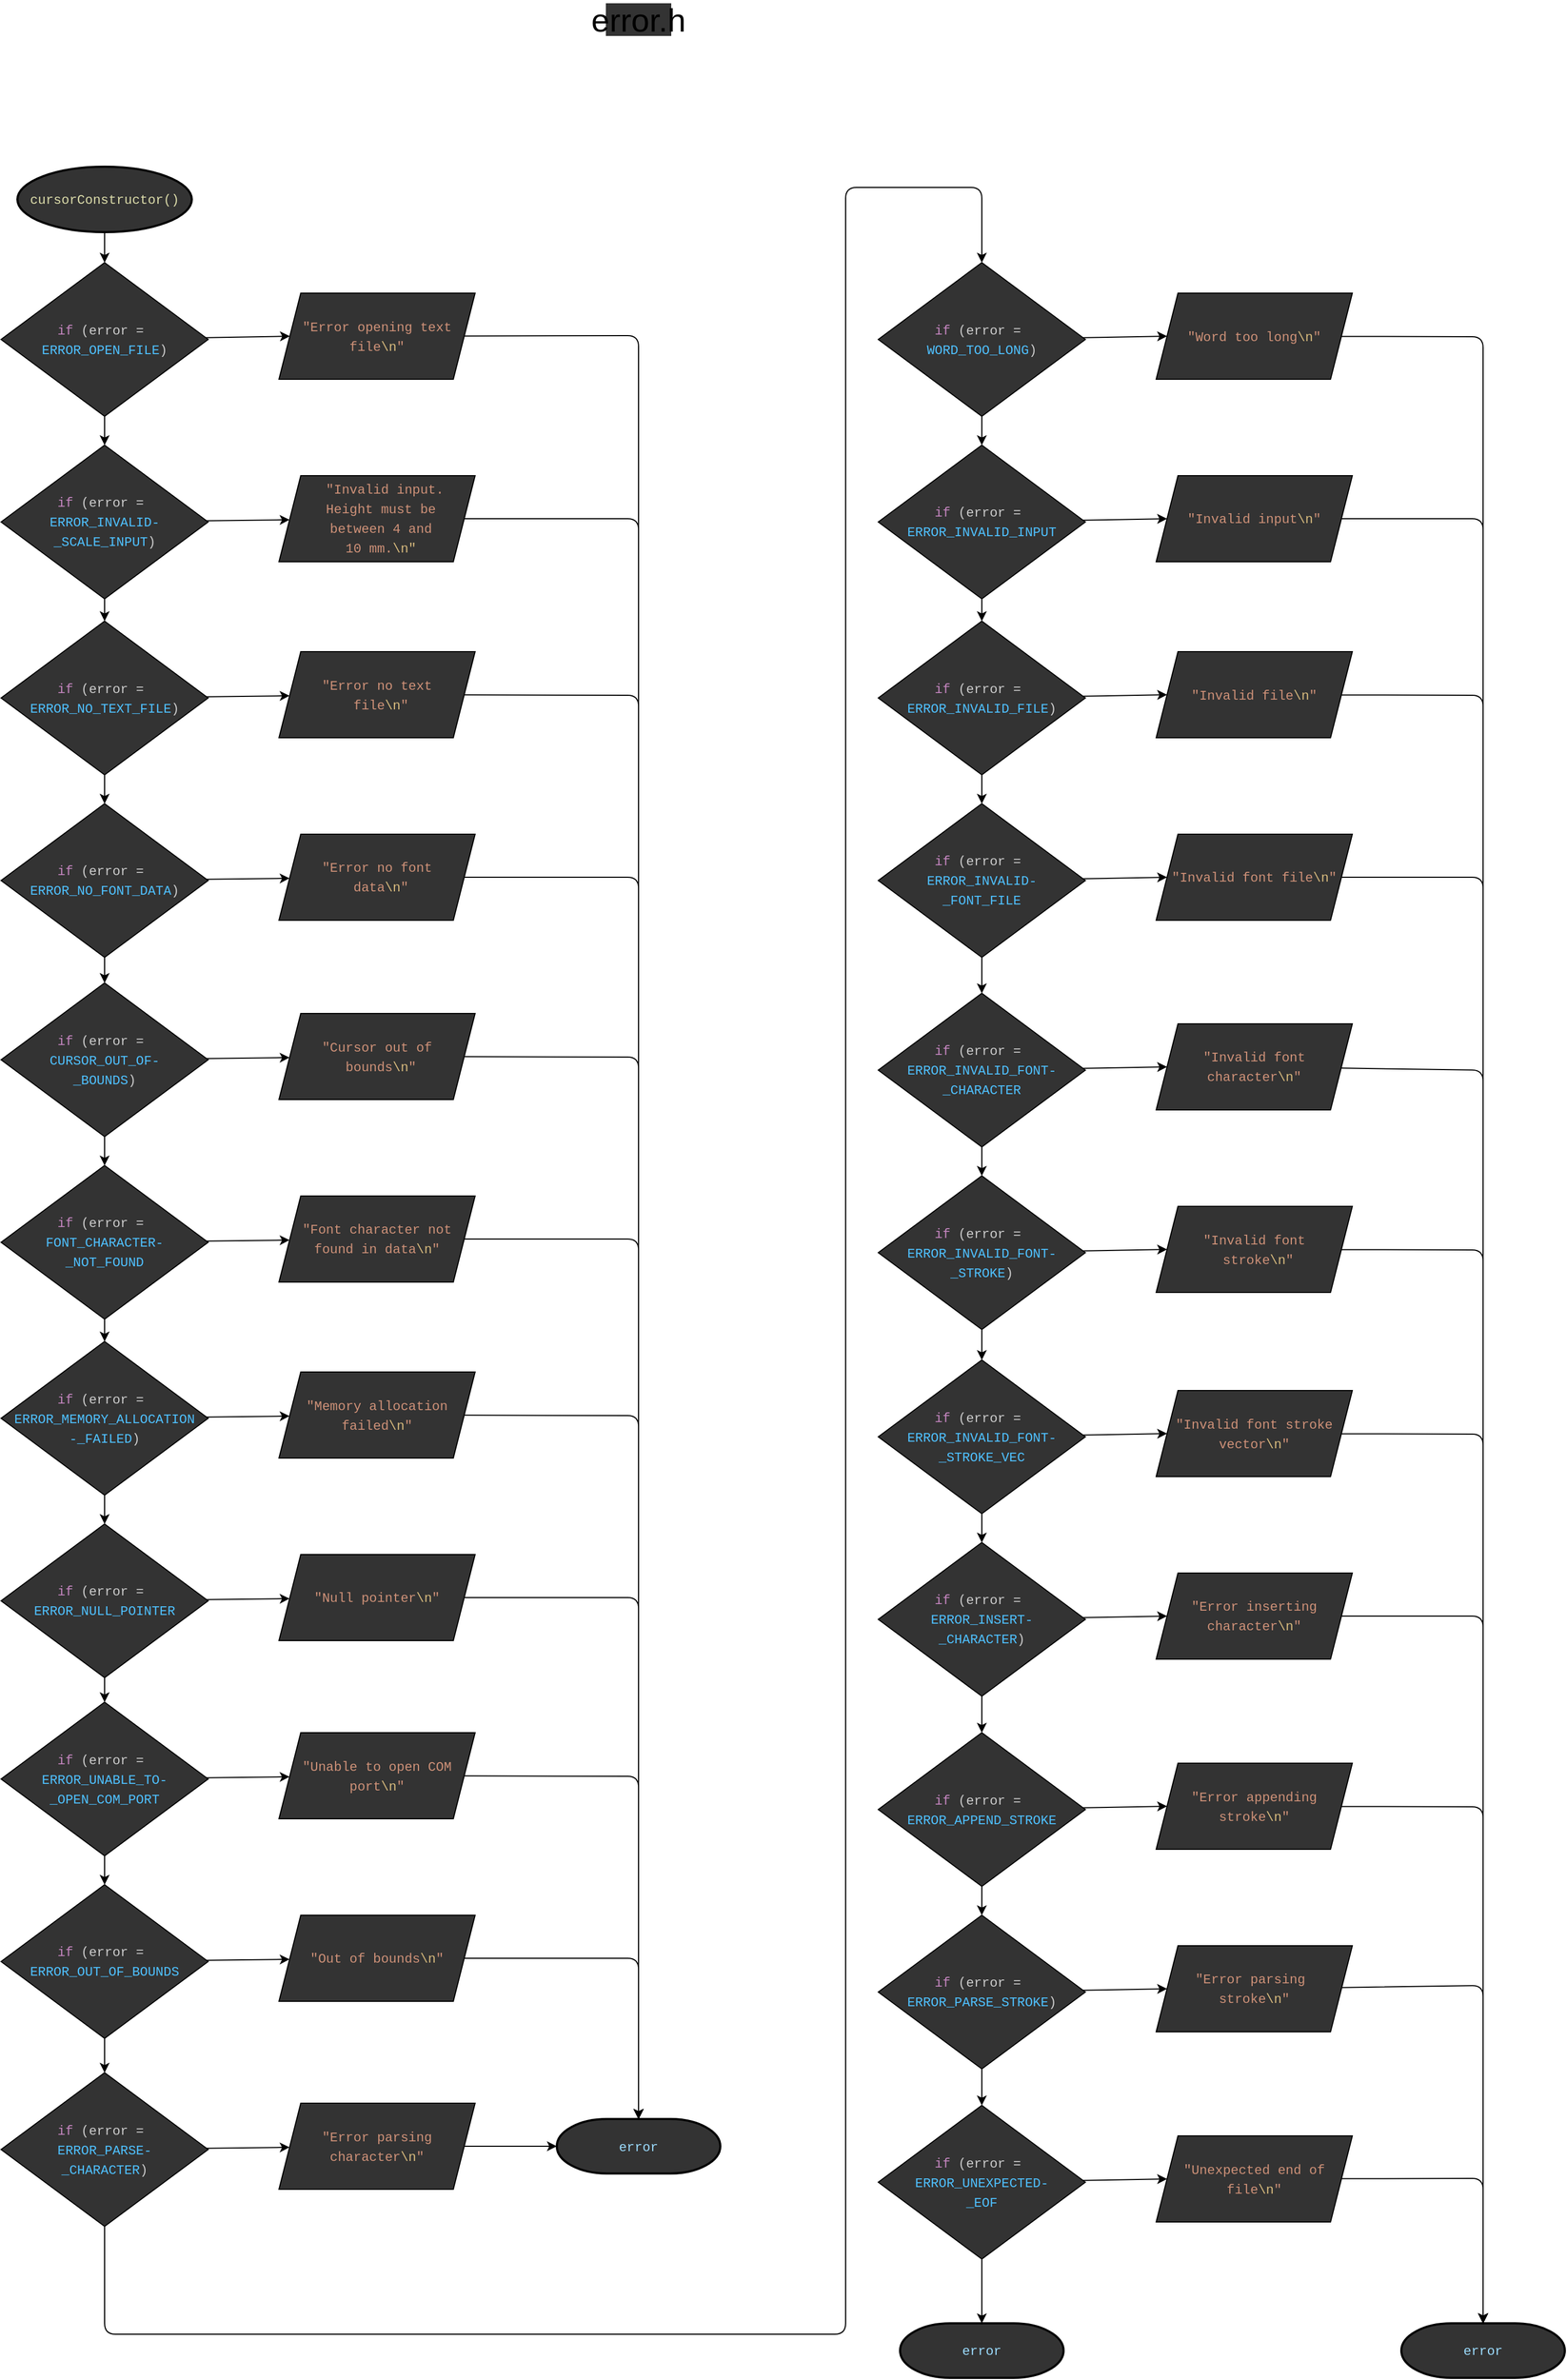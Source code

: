 <mxfile>
    <diagram id="afJgA6YJ7kgfRQqBY9Ge" name="Page-1">
        <mxGraphModel dx="7211" dy="5073" grid="1" gridSize="10" guides="1" tooltips="1" connect="1" arrows="1" fold="1" page="1" pageScale="1" pageWidth="1654" pageHeight="2336" background="none" math="0" shadow="0">
            <root>
                <mxCell id="0"/>
                <mxCell id="1" parent="0"/>
                <mxCell id="553" value="" style="edgeStyle=none;html=1;labelBackgroundColor=none;fillColor=#333333;" edge="1" parent="1" source="438" target="441">
                    <mxGeometry relative="1" as="geometry"/>
                </mxCell>
                <mxCell id="438" value="&lt;div style=&quot;color: rgb(204, 204, 204); font-family: Menlo, Monaco, &amp;quot;Courier New&amp;quot;, monospace; line-height: 18px; font-size: 12px;&quot;&gt;&lt;span style=&quot;color: rgb(220, 220, 170); font-size: 12px;&quot;&gt;cursorConstructor&lt;/span&gt;&lt;span style=&quot;color: rgb(220, 220, 170); font-size: 12px;&quot;&gt;()&lt;/span&gt;&lt;/div&gt;" style="strokeWidth=2;html=1;shape=mxgraph.flowchart.start_1;whiteSpace=wrap;labelBackgroundColor=none;flipH=1;flipV=1;shadow=0;labelBorderColor=none;fillColor=#333333;fontSize=12;" vertex="1" parent="1">
                    <mxGeometry x="-3180" y="-2149" width="160" height="60" as="geometry"/>
                </mxCell>
                <mxCell id="439" value="&lt;span style=&quot;font-size: 30px;&quot;&gt;error.h&lt;/span&gt;" style="text;html=1;strokeColor=none;fillColor=#333333;align=center;verticalAlign=middle;whiteSpace=wrap;rounded=0;strokeWidth=4;labelBackgroundColor=none;" vertex="1" parent="1">
                    <mxGeometry x="-2640" y="-2299" width="60" height="30" as="geometry"/>
                </mxCell>
                <mxCell id="440" value="&lt;div style=&quot;color: rgb(204, 204, 204); font-family: Menlo, Monaco, &amp;quot;Courier New&amp;quot;, monospace; line-height: 18px; font-size: 12px;&quot;&gt;&lt;div style=&quot;line-height: 18px; font-size: 12px;&quot;&gt;&lt;div style=&quot;line-height: 18px; font-size: 12px;&quot;&gt;&lt;div style=&quot;line-height: 18px; font-size: 12px;&quot;&gt;&lt;div style=&quot;line-height: 18px; font-size: 12px;&quot;&gt;&lt;div style=&quot;line-height: 18px; font-size: 12px;&quot;&gt;&lt;span style=&quot;color: rgb(156, 220, 254); font-size: 12px;&quot;&gt;error&lt;/span&gt;&lt;br style=&quot;font-size: 12px;&quot;&gt;&lt;/div&gt;&lt;/div&gt;&lt;/div&gt;&lt;/div&gt;&lt;/div&gt;&lt;/div&gt;" style="strokeWidth=2;html=1;shape=mxgraph.flowchart.terminator;whiteSpace=wrap;labelBackgroundColor=none;flipH=1;flipV=1;shadow=0;labelBorderColor=none;fillColor=#333333;fontSize=12;" vertex="1" parent="1">
                    <mxGeometry x="-2370" y="-170" width="150" height="50" as="geometry"/>
                </mxCell>
                <mxCell id="452" style="edgeStyle=none;html=1;labelBackgroundColor=none;entryX=1;entryY=0.5;entryDx=0;entryDy=0;fillColor=#333333;" edge="1" parent="1" source="441" target="450">
                    <mxGeometry relative="1" as="geometry"/>
                </mxCell>
                <mxCell id="472" style="edgeStyle=none;html=1;labelBackgroundColor=none;fillColor=#333333;" edge="1" parent="1" source="441" target="454">
                    <mxGeometry relative="1" as="geometry"/>
                </mxCell>
                <mxCell id="441" value="&lt;div style=&quot;font-family: Menlo, Monaco, &amp;quot;Courier New&amp;quot;, monospace; font-weight: normal; font-size: 12px; line-height: 18px;&quot;&gt;&lt;span style=&quot;color: rgb(204, 204, 204); font-size: 12px;&quot;&gt;&lt;/span&gt;&lt;div style=&quot;line-height: 18px; font-size: 12px;&quot;&gt;&lt;span style=&quot;color: rgb(197, 134, 192); font-size: 12px;&quot;&gt;if&lt;/span&gt;&lt;span style=&quot;color: rgb(204, 204, 204); font-size: 12px;&quot;&gt; (error =&amp;nbsp;&lt;/span&gt;&lt;/div&gt;&lt;div style=&quot;line-height: 18px; font-size: 12px;&quot;&gt;&lt;span style=&quot;color: rgb(79, 193, 255);&quot;&gt;ERROR_OPEN_FILE&lt;/span&gt;&lt;span style=&quot;color: rgb(204, 204, 204);&quot;&gt;)&lt;/span&gt;&lt;/div&gt;&lt;/div&gt;" style="rhombus;whiteSpace=wrap;html=1;labelBackgroundColor=none;flipH=1;flipV=1;shadow=0;labelBorderColor=none;fillColor=#333333;fontSize=12;direction=west;" vertex="1" parent="1">
                    <mxGeometry x="-3195" y="-2061" width="190" height="141" as="geometry"/>
                </mxCell>
                <mxCell id="578" style="edgeStyle=none;html=1;labelBackgroundColor=none;entryX=0.5;entryY=1;entryDx=0;entryDy=0;entryPerimeter=0;fillColor=#333333;" edge="1" parent="1" source="450" target="550">
                    <mxGeometry relative="1" as="geometry">
                        <mxPoint x="-2610" y="-336.667" as="targetPoint"/>
                        <Array as="points">
                            <mxPoint x="-2610" y="-1994"/>
                        </Array>
                    </mxGeometry>
                </mxCell>
                <mxCell id="450" value="&lt;div style=&quot;color: rgb(204, 204, 204); font-family: Menlo, Monaco, &amp;quot;Courier New&amp;quot;, monospace; line-height: 18px;&quot;&gt;&lt;span style=&quot;color: #ce9178;&quot;&gt;&quot;Error opening text file&lt;/span&gt;&lt;span style=&quot;color: #d7ba7d;&quot;&gt;\n&lt;/span&gt;&lt;span style=&quot;color: #ce9178;&quot;&gt;&quot;&lt;/span&gt;&lt;/div&gt;" style="shape=parallelogram;perimeter=parallelogramPerimeter;whiteSpace=wrap;html=1;fixedSize=1;labelBackgroundColor=none;direction=west;flipH=1;flipV=1;fillColor=#333333;" vertex="1" parent="1">
                    <mxGeometry x="-2940" y="-2033" width="180" height="79" as="geometry"/>
                </mxCell>
                <mxCell id="544" value="" style="edgeStyle=none;html=1;labelBackgroundColor=none;fillColor=#333333;" edge="1" parent="1" source="454" target="475">
                    <mxGeometry relative="1" as="geometry"/>
                </mxCell>
                <mxCell id="561" style="edgeStyle=none;html=1;labelBackgroundColor=none;fillColor=#333333;" edge="1" parent="1" source="454" target="455">
                    <mxGeometry relative="1" as="geometry"/>
                </mxCell>
                <mxCell id="454" value="&lt;div style=&quot;font-family: Menlo, Monaco, &amp;quot;Courier New&amp;quot;, monospace; font-weight: normal; font-size: 12px; line-height: 18px;&quot;&gt;&lt;span style=&quot;color: rgb(204, 204, 204); font-size: 12px;&quot;&gt;&lt;/span&gt;&lt;div style=&quot;line-height: 18px; font-size: 12px;&quot;&gt;&lt;span style=&quot;color: rgb(197, 134, 192); font-size: 12px;&quot;&gt;if&lt;/span&gt;&lt;span style=&quot;color: rgb(204, 204, 204); font-size: 12px;&quot;&gt; (error =&amp;nbsp;&lt;/span&gt;&lt;/div&gt;&lt;div style=&quot;line-height: 18px; font-size: 12px;&quot;&gt;&lt;span style=&quot;color: rgb(79, 193, 255);&quot;&gt;ERROR_INVALID-_SCALE_INPUT&lt;/span&gt;&lt;span style=&quot;color: rgb(204, 204, 204);&quot;&gt;)&lt;/span&gt;&lt;/div&gt;&lt;/div&gt;" style="rhombus;whiteSpace=wrap;html=1;labelBackgroundColor=none;flipH=1;flipV=1;shadow=0;labelBorderColor=none;fillColor=#333333;fontSize=12;direction=west;" vertex="1" parent="1">
                    <mxGeometry x="-3195" y="-1893.5" width="190" height="141" as="geometry"/>
                </mxCell>
                <mxCell id="577" style="edgeStyle=none;html=1;entryX=0.5;entryY=1;entryDx=0;entryDy=0;entryPerimeter=0;labelBackgroundColor=none;fillColor=#333333;" edge="1" parent="1" source="455" target="550">
                    <mxGeometry relative="1" as="geometry">
                        <Array as="points">
                            <mxPoint x="-2610" y="-1826"/>
                        </Array>
                    </mxGeometry>
                </mxCell>
                <mxCell id="455" value="&lt;div style=&quot;color: rgb(204, 204, 204); font-family: Menlo, Monaco, &amp;quot;Courier New&amp;quot;, monospace; line-height: 18px;&quot;&gt;&lt;div style=&quot;line-height: 18px;&quot;&gt;&lt;span style=&quot;color: #ce9178;&quot;&gt;&amp;nbsp; &quot;Invalid input.&lt;/span&gt;&lt;/div&gt;&lt;div style=&quot;line-height: 18px;&quot;&gt;&lt;span style=&quot;color: #ce9178;&quot;&gt;&amp;nbsp;Height must be&lt;/span&gt;&lt;/div&gt;&lt;div style=&quot;line-height: 18px;&quot;&gt;&lt;span style=&quot;color: #ce9178;&quot;&gt;&amp;nbsp;between 4&amp;nbsp;&lt;/span&gt;&lt;span style=&quot;color: rgb(206, 145, 120);&quot;&gt;and&lt;/span&gt;&lt;/div&gt;&lt;div style=&quot;line-height: 18px;&quot;&gt;&lt;span style=&quot;color: rgb(206, 145, 120);&quot;&gt;&amp;nbsp;10 mm.&lt;/span&gt;&lt;span style=&quot;color: rgb(215, 186, 125);&quot;&gt;\n&quot;&lt;/span&gt;&lt;/div&gt;&lt;/div&gt;" style="shape=parallelogram;perimeter=parallelogramPerimeter;whiteSpace=wrap;html=1;fixedSize=1;labelBackgroundColor=none;direction=west;flipH=1;flipV=1;fillColor=#333333;" vertex="1" parent="1">
                    <mxGeometry x="-2940" y="-1865.5" width="180" height="79" as="geometry"/>
                </mxCell>
                <mxCell id="474" style="edgeStyle=none;html=1;labelBackgroundColor=none;fillColor=#333333;" edge="1" parent="1" source="475" target="478">
                    <mxGeometry relative="1" as="geometry"/>
                </mxCell>
                <mxCell id="562" style="edgeStyle=none;html=1;labelBackgroundColor=none;fillColor=#333333;" edge="1" parent="1" source="475" target="476">
                    <mxGeometry relative="1" as="geometry"/>
                </mxCell>
                <mxCell id="475" value="&lt;div style=&quot;font-family: Menlo, Monaco, &amp;quot;Courier New&amp;quot;, monospace; font-weight: normal; font-size: 12px; line-height: 18px;&quot;&gt;&lt;span style=&quot;color: rgb(204, 204, 204); font-size: 12px;&quot;&gt;&lt;/span&gt;&lt;div style=&quot;line-height: 18px; font-size: 12px;&quot;&gt;&lt;span style=&quot;color: rgb(197, 134, 192); font-size: 12px;&quot;&gt;if&lt;/span&gt;&lt;span style=&quot;color: rgb(204, 204, 204); font-size: 12px;&quot;&gt; (error =&amp;nbsp;&lt;/span&gt;&lt;/div&gt;&lt;div style=&quot;line-height: 18px; font-size: 12px;&quot;&gt;&lt;span style=&quot;color: rgb(79, 193, 255);&quot;&gt;ERROR_NO_TEXT_FILE&lt;/span&gt;&lt;span style=&quot;color: rgb(204, 204, 204);&quot;&gt;)&lt;/span&gt;&lt;/div&gt;&lt;/div&gt;" style="rhombus;whiteSpace=wrap;html=1;labelBackgroundColor=none;flipH=1;flipV=1;shadow=0;labelBorderColor=none;fillColor=#333333;fontSize=12;direction=west;" vertex="1" parent="1">
                    <mxGeometry x="-3195" y="-1732" width="190" height="141" as="geometry"/>
                </mxCell>
                <mxCell id="576" style="edgeStyle=none;html=1;entryX=0.5;entryY=1;entryDx=0;entryDy=0;entryPerimeter=0;labelBackgroundColor=none;fillColor=#333333;" edge="1" parent="1" source="476" target="550">
                    <mxGeometry relative="1" as="geometry">
                        <Array as="points">
                            <mxPoint x="-2610" y="-1664"/>
                        </Array>
                    </mxGeometry>
                </mxCell>
                <mxCell id="476" value="&lt;div style=&quot;color: rgb(204, 204, 204); font-family: Menlo, Monaco, &amp;quot;Courier New&amp;quot;, monospace; line-height: 18px;&quot;&gt;&lt;div style=&quot;line-height: 18px;&quot;&gt;&lt;span style=&quot;color: #ce9178;&quot;&gt;&quot;Error no text&lt;/span&gt;&lt;/div&gt;&lt;div style=&quot;line-height: 18px;&quot;&gt;&lt;span style=&quot;color: #ce9178;&quot;&gt;&amp;nbsp;file&lt;/span&gt;&lt;span style=&quot;color: #d7ba7d;&quot;&gt;\n&lt;/span&gt;&lt;span style=&quot;color: #ce9178;&quot;&gt;&quot;&lt;/span&gt;&lt;/div&gt;&lt;/div&gt;" style="shape=parallelogram;perimeter=parallelogramPerimeter;whiteSpace=wrap;html=1;fixedSize=1;labelBackgroundColor=none;direction=west;flipH=1;flipV=1;fillColor=#333333;" vertex="1" parent="1">
                    <mxGeometry x="-2940" y="-1704" width="180" height="79" as="geometry"/>
                </mxCell>
                <mxCell id="545" value="" style="edgeStyle=none;html=1;labelBackgroundColor=none;fillColor=#333333;" edge="1" parent="1" source="478" target="482">
                    <mxGeometry relative="1" as="geometry"/>
                </mxCell>
                <mxCell id="563" value="" style="edgeStyle=none;html=1;labelBackgroundColor=none;fillColor=#333333;" edge="1" parent="1" source="478" target="479">
                    <mxGeometry relative="1" as="geometry"/>
                </mxCell>
                <mxCell id="478" value="&lt;div style=&quot;font-family: Menlo, Monaco, &amp;quot;Courier New&amp;quot;, monospace; font-weight: normal; font-size: 12px; line-height: 18px;&quot;&gt;&lt;span style=&quot;color: rgb(204, 204, 204); font-size: 12px;&quot;&gt;&lt;/span&gt;&lt;div style=&quot;line-height: 18px; font-size: 12px;&quot;&gt;&lt;span style=&quot;color: rgb(197, 134, 192); font-size: 12px;&quot;&gt;if&lt;/span&gt;&lt;span style=&quot;color: rgb(204, 204, 204); font-size: 12px;&quot;&gt; (error =&amp;nbsp;&lt;/span&gt;&lt;/div&gt;&lt;div style=&quot;line-height: 18px; font-size: 12px;&quot;&gt;&lt;span style=&quot;color: rgb(79, 193, 255);&quot;&gt;ERROR_NO_FONT_DATA&lt;/span&gt;&lt;span style=&quot;color: rgb(204, 204, 204);&quot;&gt;)&lt;/span&gt;&lt;/div&gt;&lt;/div&gt;" style="rhombus;whiteSpace=wrap;html=1;labelBackgroundColor=none;flipH=1;flipV=1;shadow=0;labelBorderColor=none;fillColor=#333333;fontSize=12;direction=west;" vertex="1" parent="1">
                    <mxGeometry x="-3195" y="-1564.5" width="190" height="141" as="geometry"/>
                </mxCell>
                <mxCell id="575" style="edgeStyle=none;html=1;labelBackgroundColor=none;entryX=0.5;entryY=1;entryDx=0;entryDy=0;entryPerimeter=0;fillColor=#333333;" edge="1" parent="1" source="479" target="550">
                    <mxGeometry relative="1" as="geometry">
                        <mxPoint x="-2610" y="-358.889" as="targetPoint"/>
                        <Array as="points">
                            <mxPoint x="-2610" y="-1497"/>
                        </Array>
                    </mxGeometry>
                </mxCell>
                <mxCell id="479" value="&lt;div style=&quot;color: rgb(204, 204, 204); font-family: Menlo, Monaco, &amp;quot;Courier New&amp;quot;, monospace; line-height: 18px;&quot;&gt;&lt;div style=&quot;line-height: 18px;&quot;&gt;&lt;span style=&quot;color: #ce9178;&quot;&gt;&quot;Error no font&lt;/span&gt;&lt;/div&gt;&lt;div style=&quot;line-height: 18px;&quot;&gt;&lt;span style=&quot;color: #ce9178;&quot;&gt;&amp;nbsp;data&lt;/span&gt;&lt;span style=&quot;color: #d7ba7d;&quot;&gt;\n&lt;/span&gt;&lt;span style=&quot;color: #ce9178;&quot;&gt;&quot;&lt;/span&gt;&lt;/div&gt;&lt;/div&gt;" style="shape=parallelogram;perimeter=parallelogramPerimeter;whiteSpace=wrap;html=1;fixedSize=1;labelBackgroundColor=none;direction=west;flipH=1;flipV=1;fillColor=#333333;" vertex="1" parent="1">
                    <mxGeometry x="-2940" y="-1536.5" width="180" height="79" as="geometry"/>
                </mxCell>
                <mxCell id="481" style="edgeStyle=none;html=1;labelBackgroundColor=none;fillColor=#333333;" edge="1" parent="1" source="482" target="485">
                    <mxGeometry relative="1" as="geometry"/>
                </mxCell>
                <mxCell id="564" value="" style="edgeStyle=none;html=1;labelBackgroundColor=none;fillColor=#333333;" edge="1" parent="1" source="482" target="483">
                    <mxGeometry relative="1" as="geometry"/>
                </mxCell>
                <mxCell id="482" value="&lt;div style=&quot;font-family: Menlo, Monaco, &amp;quot;Courier New&amp;quot;, monospace; font-weight: normal; font-size: 12px; line-height: 18px;&quot;&gt;&lt;span style=&quot;color: rgb(204, 204, 204); font-size: 12px;&quot;&gt;&lt;/span&gt;&lt;div style=&quot;line-height: 18px; font-size: 12px;&quot;&gt;&lt;span style=&quot;color: rgb(197, 134, 192); font-size: 12px;&quot;&gt;if&lt;/span&gt;&lt;span style=&quot;color: rgb(204, 204, 204); font-size: 12px;&quot;&gt; (error =&amp;nbsp;&lt;/span&gt;&lt;/div&gt;&lt;div style=&quot;line-height: 18px; font-size: 12px;&quot;&gt;&lt;span style=&quot;color: rgb(79, 193, 255);&quot;&gt;CURSOR_OUT_OF-&lt;/span&gt;&lt;/div&gt;&lt;div style=&quot;line-height: 18px; font-size: 12px;&quot;&gt;&lt;span style=&quot;color: rgb(79, 193, 255);&quot;&gt;_BOUNDS&lt;/span&gt;&lt;span style=&quot;color: rgb(204, 204, 204);&quot;&gt;)&lt;/span&gt;&lt;/div&gt;&lt;/div&gt;" style="rhombus;whiteSpace=wrap;html=1;labelBackgroundColor=none;flipH=1;flipV=1;shadow=0;labelBorderColor=none;fillColor=#333333;fontSize=12;direction=west;" vertex="1" parent="1">
                    <mxGeometry x="-3195" y="-1400" width="190" height="141" as="geometry"/>
                </mxCell>
                <mxCell id="574" style="edgeStyle=none;html=1;labelBackgroundColor=none;entryX=0.5;entryY=1;entryDx=0;entryDy=0;entryPerimeter=0;fillColor=#333333;" edge="1" parent="1" source="483" target="550">
                    <mxGeometry relative="1" as="geometry">
                        <mxPoint x="-2610" y="-360" as="targetPoint"/>
                        <Array as="points">
                            <mxPoint x="-2610" y="-1332"/>
                        </Array>
                    </mxGeometry>
                </mxCell>
                <mxCell id="483" value="&lt;div style=&quot;color: rgb(204, 204, 204); font-family: Menlo, Monaco, &amp;quot;Courier New&amp;quot;, monospace; line-height: 18px;&quot;&gt;&lt;div style=&quot;line-height: 18px;&quot;&gt;&lt;span style=&quot;color: #ce9178;&quot;&gt;&quot;Cursor out of&lt;/span&gt;&lt;/div&gt;&lt;div style=&quot;line-height: 18px;&quot;&gt;&lt;span style=&quot;color: #ce9178;&quot;&gt;&amp;nbsp;bounds&lt;/span&gt;&lt;span style=&quot;color: #d7ba7d;&quot;&gt;\n&lt;/span&gt;&lt;span style=&quot;color: #ce9178;&quot;&gt;&quot;&lt;/span&gt;&lt;/div&gt;&lt;/div&gt;" style="shape=parallelogram;perimeter=parallelogramPerimeter;whiteSpace=wrap;html=1;fixedSize=1;labelBackgroundColor=none;direction=west;flipH=1;flipV=1;fillColor=#333333;" vertex="1" parent="1">
                    <mxGeometry x="-2940" y="-1372" width="180" height="79" as="geometry"/>
                </mxCell>
                <mxCell id="546" value="" style="edgeStyle=none;html=1;labelBackgroundColor=none;fillColor=#333333;" edge="1" parent="1" source="485" target="489">
                    <mxGeometry relative="1" as="geometry"/>
                </mxCell>
                <mxCell id="565" value="" style="edgeStyle=none;html=1;labelBackgroundColor=none;fillColor=#333333;" edge="1" parent="1" source="485" target="486">
                    <mxGeometry relative="1" as="geometry"/>
                </mxCell>
                <mxCell id="485" value="&lt;div style=&quot;font-family: Menlo, Monaco, &amp;quot;Courier New&amp;quot;, monospace; font-weight: normal; font-size: 12px; line-height: 18px;&quot;&gt;&lt;span style=&quot;color: rgb(204, 204, 204); font-size: 12px;&quot;&gt;&lt;/span&gt;&lt;div style=&quot;line-height: 18px; font-size: 12px;&quot;&gt;&lt;span style=&quot;color: rgb(197, 134, 192); font-size: 12px;&quot;&gt;if&lt;/span&gt;&lt;span style=&quot;color: rgb(204, 204, 204); font-size: 12px;&quot;&gt; (error =&amp;nbsp;&lt;/span&gt;&lt;/div&gt;&lt;div style=&quot;line-height: 18px; font-size: 12px;&quot;&gt;&lt;div style=&quot;color: rgb(204, 204, 204); line-height: 18px;&quot;&gt;&lt;span style=&quot;color: #4fc1ff;&quot;&gt;FONT_CHARACTER-&lt;/span&gt;&lt;/div&gt;&lt;div style=&quot;color: rgb(204, 204, 204); line-height: 18px;&quot;&gt;&lt;span style=&quot;color: #4fc1ff;&quot;&gt;_NOT_FOUND&lt;/span&gt;&lt;/div&gt;&lt;/div&gt;&lt;/div&gt;" style="rhombus;whiteSpace=wrap;html=1;labelBackgroundColor=none;flipH=1;flipV=1;shadow=0;labelBorderColor=none;fillColor=#333333;fontSize=12;direction=west;" vertex="1" parent="1">
                    <mxGeometry x="-3195" y="-1232.5" width="190" height="141" as="geometry"/>
                </mxCell>
                <mxCell id="573" style="edgeStyle=none;html=1;entryX=0.5;entryY=1;entryDx=0;entryDy=0;entryPerimeter=0;labelBackgroundColor=none;fillColor=#333333;" edge="1" parent="1" source="486" target="550">
                    <mxGeometry relative="1" as="geometry">
                        <Array as="points">
                            <mxPoint x="-2610" y="-1165"/>
                        </Array>
                    </mxGeometry>
                </mxCell>
                <mxCell id="486" value="&lt;div style=&quot;color: rgb(204, 204, 204); font-family: Menlo, Monaco, &amp;quot;Courier New&amp;quot;, monospace; line-height: 18px;&quot;&gt;&lt;div style=&quot;line-height: 18px;&quot;&gt;&lt;span style=&quot;color: #ce9178;&quot;&gt;&quot;Font character not found in data&lt;/span&gt;&lt;span style=&quot;color: #d7ba7d;&quot;&gt;\n&lt;/span&gt;&lt;span style=&quot;color: #ce9178;&quot;&gt;&quot;&lt;/span&gt;&lt;/div&gt;&lt;/div&gt;" style="shape=parallelogram;perimeter=parallelogramPerimeter;whiteSpace=wrap;html=1;fixedSize=1;labelBackgroundColor=none;direction=west;flipH=1;flipV=1;fillColor=#333333;" vertex="1" parent="1">
                    <mxGeometry x="-2940" y="-1204.5" width="180" height="79" as="geometry"/>
                </mxCell>
                <mxCell id="488" style="edgeStyle=none;html=1;labelBackgroundColor=none;fillColor=#333333;" edge="1" parent="1" source="489" target="492">
                    <mxGeometry relative="1" as="geometry"/>
                </mxCell>
                <mxCell id="566" value="" style="edgeStyle=none;html=1;labelBackgroundColor=none;fillColor=#333333;" edge="1" parent="1" source="489" target="490">
                    <mxGeometry relative="1" as="geometry"/>
                </mxCell>
                <mxCell id="489" value="&lt;div style=&quot;font-family: Menlo, Monaco, &amp;quot;Courier New&amp;quot;, monospace; font-weight: normal; font-size: 12px; line-height: 18px;&quot;&gt;&lt;span style=&quot;color: rgb(204, 204, 204); font-size: 12px;&quot;&gt;&lt;/span&gt;&lt;div style=&quot;line-height: 18px; font-size: 12px;&quot;&gt;&lt;span style=&quot;color: rgb(197, 134, 192); font-size: 12px;&quot;&gt;if&lt;/span&gt;&lt;span style=&quot;color: rgb(204, 204, 204); font-size: 12px;&quot;&gt; (error =&amp;nbsp;&lt;/span&gt;&lt;/div&gt;&lt;div style=&quot;line-height: 18px; font-size: 12px;&quot;&gt;&lt;span style=&quot;color: rgb(79, 193, 255);&quot;&gt;ERROR_MEMORY&lt;/span&gt;&lt;span style=&quot;color: rgb(79, 193, 255);&quot;&gt;_ALLOCATION&lt;/span&gt;&lt;/div&gt;&lt;div style=&quot;line-height: 18px; font-size: 12px;&quot;&gt;&lt;span style=&quot;color: rgb(79, 193, 255);&quot;&gt;-_FAILED&lt;/span&gt;&lt;span style=&quot;color: rgb(204, 204, 204);&quot;&gt;)&lt;/span&gt;&lt;/div&gt;&lt;/div&gt;" style="rhombus;whiteSpace=wrap;html=1;labelBackgroundColor=none;flipH=1;flipV=1;shadow=0;labelBorderColor=none;fillColor=#333333;fontSize=12;direction=west;" vertex="1" parent="1">
                    <mxGeometry x="-3195" y="-1071" width="190" height="141" as="geometry"/>
                </mxCell>
                <mxCell id="572" style="edgeStyle=none;html=1;labelBackgroundColor=none;entryX=0.5;entryY=1;entryDx=0;entryDy=0;entryPerimeter=0;fillColor=#333333;" edge="1" parent="1" source="490" target="550">
                    <mxGeometry relative="1" as="geometry">
                        <mxPoint x="-2640" y="-1000" as="targetPoint"/>
                        <Array as="points">
                            <mxPoint x="-2610" y="-1003"/>
                        </Array>
                    </mxGeometry>
                </mxCell>
                <mxCell id="490" value="&lt;div style=&quot;color: rgb(204, 204, 204); font-family: Menlo, Monaco, &amp;quot;Courier New&amp;quot;, monospace; line-height: 18px;&quot;&gt;&lt;div style=&quot;line-height: 18px;&quot;&gt;&lt;span style=&quot;color: #ce9178;&quot;&gt;&quot;Memory allocation failed&lt;/span&gt;&lt;span style=&quot;color: #d7ba7d;&quot;&gt;\n&lt;/span&gt;&lt;span style=&quot;color: #ce9178;&quot;&gt;&quot;&lt;/span&gt;&lt;/div&gt;&lt;/div&gt;" style="shape=parallelogram;perimeter=parallelogramPerimeter;whiteSpace=wrap;html=1;fixedSize=1;labelBackgroundColor=none;direction=west;flipH=1;flipV=1;fillColor=#333333;" vertex="1" parent="1">
                    <mxGeometry x="-2940" y="-1043" width="180" height="79" as="geometry"/>
                </mxCell>
                <mxCell id="547" value="" style="edgeStyle=none;html=1;labelBackgroundColor=none;fillColor=#333333;" edge="1" parent="1" source="492" target="496">
                    <mxGeometry relative="1" as="geometry"/>
                </mxCell>
                <mxCell id="567" value="" style="edgeStyle=none;html=1;labelBackgroundColor=none;fillColor=#333333;" edge="1" parent="1" source="492" target="493">
                    <mxGeometry relative="1" as="geometry"/>
                </mxCell>
                <mxCell id="492" value="&lt;div style=&quot;font-family: Menlo, Monaco, &amp;quot;Courier New&amp;quot;, monospace; font-weight: normal; font-size: 12px; line-height: 18px;&quot;&gt;&lt;span style=&quot;color: rgb(204, 204, 204); font-size: 12px;&quot;&gt;&lt;/span&gt;&lt;div style=&quot;line-height: 18px; font-size: 12px;&quot;&gt;&lt;span style=&quot;color: rgb(197, 134, 192); font-size: 12px;&quot;&gt;if&lt;/span&gt;&lt;span style=&quot;color: rgb(204, 204, 204); font-size: 12px;&quot;&gt; (error =&amp;nbsp;&lt;/span&gt;&lt;/div&gt;&lt;div style=&quot;line-height: 18px; font-size: 12px;&quot;&gt;&lt;div style=&quot;color: rgb(204, 204, 204); line-height: 18px;&quot;&gt;&lt;span style=&quot;color: #4fc1ff;&quot;&gt;ERROR_NULL_POINTER&lt;/span&gt;&lt;/div&gt;&lt;/div&gt;&lt;/div&gt;" style="rhombus;whiteSpace=wrap;html=1;labelBackgroundColor=none;flipH=1;flipV=1;shadow=0;labelBorderColor=none;fillColor=#333333;fontSize=12;direction=west;" vertex="1" parent="1">
                    <mxGeometry x="-3195" y="-903.5" width="190" height="141" as="geometry"/>
                </mxCell>
                <mxCell id="571" style="edgeStyle=none;html=1;labelBackgroundColor=none;entryX=0.5;entryY=1;entryDx=0;entryDy=0;entryPerimeter=0;fillColor=#333333;" edge="1" parent="1" source="493" target="550">
                    <mxGeometry relative="1" as="geometry">
                        <mxPoint x="-2610" y="-360" as="targetPoint"/>
                        <Array as="points">
                            <mxPoint x="-2610" y="-836"/>
                        </Array>
                    </mxGeometry>
                </mxCell>
                <mxCell id="493" value="&lt;div style=&quot;color: rgb(204, 204, 204); font-family: Menlo, Monaco, &amp;quot;Courier New&amp;quot;, monospace; line-height: 18px;&quot;&gt;&lt;div style=&quot;line-height: 18px;&quot;&gt;&lt;span style=&quot;color: #ce9178;&quot;&gt;&quot;Null pointer&lt;/span&gt;&lt;span style=&quot;color: #d7ba7d;&quot;&gt;\n&lt;/span&gt;&lt;span style=&quot;color: #ce9178;&quot;&gt;&quot;&lt;/span&gt;&lt;/div&gt;&lt;/div&gt;" style="shape=parallelogram;perimeter=parallelogramPerimeter;whiteSpace=wrap;html=1;fixedSize=1;labelBackgroundColor=none;direction=west;flipH=1;flipV=1;fillColor=#333333;" vertex="1" parent="1">
                    <mxGeometry x="-2940" y="-875.5" width="180" height="79" as="geometry"/>
                </mxCell>
                <mxCell id="495" style="edgeStyle=none;html=1;labelBackgroundColor=none;fillColor=#333333;" edge="1" parent="1" source="496" target="499">
                    <mxGeometry relative="1" as="geometry"/>
                </mxCell>
                <mxCell id="568" value="" style="edgeStyle=none;html=1;labelBackgroundColor=none;fillColor=#333333;" edge="1" parent="1" source="496" target="497">
                    <mxGeometry relative="1" as="geometry"/>
                </mxCell>
                <mxCell id="496" value="&lt;div style=&quot;font-family: Menlo, Monaco, &amp;quot;Courier New&amp;quot;, monospace; font-weight: normal; font-size: 12px; line-height: 18px;&quot;&gt;&lt;span style=&quot;color: rgb(204, 204, 204); font-size: 12px;&quot;&gt;&lt;/span&gt;&lt;div style=&quot;line-height: 18px; font-size: 12px;&quot;&gt;&lt;span style=&quot;color: rgb(197, 134, 192); font-size: 12px;&quot;&gt;if&lt;/span&gt;&lt;span style=&quot;color: rgb(204, 204, 204); font-size: 12px;&quot;&gt; (error =&amp;nbsp;&lt;/span&gt;&lt;/div&gt;&lt;div style=&quot;line-height: 18px; font-size: 12px;&quot;&gt;&lt;div style=&quot;color: rgb(204, 204, 204); line-height: 18px;&quot;&gt;&lt;span style=&quot;color: #4fc1ff;&quot;&gt;ERROR_UNABLE_TO-&lt;/span&gt;&lt;/div&gt;&lt;div style=&quot;color: rgb(204, 204, 204); line-height: 18px;&quot;&gt;&lt;span style=&quot;color: rgb(79, 193, 255);&quot;&gt;_OPEN_COM_PORT&lt;/span&gt;&lt;/div&gt;&lt;/div&gt;&lt;/div&gt;" style="rhombus;whiteSpace=wrap;html=1;labelBackgroundColor=none;flipH=1;flipV=1;shadow=0;labelBorderColor=none;fillColor=#333333;fontSize=12;direction=west;" vertex="1" parent="1">
                    <mxGeometry x="-3195" y="-740" width="190" height="141" as="geometry"/>
                </mxCell>
                <mxCell id="560" style="edgeStyle=none;html=1;entryX=0.5;entryY=1;entryDx=0;entryDy=0;entryPerimeter=0;labelBackgroundColor=none;fillColor=#333333;" edge="1" parent="1" source="497" target="550">
                    <mxGeometry relative="1" as="geometry">
                        <Array as="points">
                            <mxPoint x="-2610" y="-672"/>
                        </Array>
                    </mxGeometry>
                </mxCell>
                <mxCell id="497" value="&lt;div style=&quot;color: rgb(204, 204, 204); font-family: Menlo, Monaco, &amp;quot;Courier New&amp;quot;, monospace; line-height: 18px;&quot;&gt;&lt;div style=&quot;line-height: 18px;&quot;&gt;&lt;span style=&quot;color: #ce9178;&quot;&gt;&quot;Unable to open COM port&lt;/span&gt;&lt;span style=&quot;color: #d7ba7d;&quot;&gt;\n&lt;/span&gt;&lt;span style=&quot;color: #ce9178;&quot;&gt;&quot;&lt;/span&gt;&lt;/div&gt;&lt;/div&gt;" style="shape=parallelogram;perimeter=parallelogramPerimeter;whiteSpace=wrap;html=1;fixedSize=1;labelBackgroundColor=none;direction=west;flipH=1;flipV=1;fillColor=#333333;" vertex="1" parent="1">
                    <mxGeometry x="-2940" y="-712" width="180" height="79" as="geometry"/>
                </mxCell>
                <mxCell id="548" value="" style="edgeStyle=none;html=1;labelBackgroundColor=none;fillColor=#333333;" edge="1" parent="1" source="499" target="541">
                    <mxGeometry relative="1" as="geometry"/>
                </mxCell>
                <mxCell id="569" value="" style="edgeStyle=none;html=1;labelBackgroundColor=none;fillColor=#333333;" edge="1" parent="1" source="499" target="500">
                    <mxGeometry relative="1" as="geometry"/>
                </mxCell>
                <mxCell id="499" value="&lt;div style=&quot;font-family: Menlo, Monaco, &amp;quot;Courier New&amp;quot;, monospace; font-weight: normal; font-size: 12px; line-height: 18px;&quot;&gt;&lt;span style=&quot;color: rgb(204, 204, 204); font-size: 12px;&quot;&gt;&lt;/span&gt;&lt;div style=&quot;line-height: 18px; font-size: 12px;&quot;&gt;&lt;span style=&quot;color: rgb(197, 134, 192); font-size: 12px;&quot;&gt;if&lt;/span&gt;&lt;span style=&quot;color: rgb(204, 204, 204); font-size: 12px;&quot;&gt; (error =&amp;nbsp;&lt;/span&gt;&lt;/div&gt;&lt;div style=&quot;line-height: 18px; font-size: 12px;&quot;&gt;&lt;div style=&quot;color: rgb(204, 204, 204); line-height: 18px;&quot;&gt;&lt;span style=&quot;color: #4fc1ff;&quot;&gt;ERROR_OUT_OF_BOUNDS&lt;/span&gt;&lt;/div&gt;&lt;/div&gt;&lt;/div&gt;" style="rhombus;whiteSpace=wrap;html=1;labelBackgroundColor=none;flipH=1;flipV=1;shadow=0;labelBorderColor=none;fillColor=#333333;fontSize=12;direction=west;" vertex="1" parent="1">
                    <mxGeometry x="-3195" y="-572.5" width="190" height="141" as="geometry"/>
                </mxCell>
                <mxCell id="552" style="edgeStyle=none;html=1;entryX=0.5;entryY=1;entryDx=0;entryDy=0;entryPerimeter=0;labelBackgroundColor=none;fillColor=#333333;" edge="1" parent="1" source="500" target="550">
                    <mxGeometry relative="1" as="geometry">
                        <Array as="points">
                            <mxPoint x="-2610" y="-505"/>
                        </Array>
                    </mxGeometry>
                </mxCell>
                <mxCell id="500" value="&lt;div style=&quot;color: rgb(204, 204, 204); font-family: Menlo, Monaco, &amp;quot;Courier New&amp;quot;, monospace; line-height: 18px;&quot;&gt;&lt;div style=&quot;line-height: 18px;&quot;&gt;&lt;span style=&quot;color: #ce9178;&quot;&gt;&quot;Out of bounds&lt;/span&gt;&lt;span style=&quot;color: #d7ba7d;&quot;&gt;\n&lt;/span&gt;&lt;span style=&quot;color: #ce9178;&quot;&gt;&quot;&lt;/span&gt;&lt;/div&gt;&lt;/div&gt;" style="shape=parallelogram;perimeter=parallelogramPerimeter;whiteSpace=wrap;html=1;fixedSize=1;labelBackgroundColor=none;direction=west;flipH=1;flipV=1;fillColor=#333333;" vertex="1" parent="1">
                    <mxGeometry x="-2940" y="-544.5" width="180" height="79" as="geometry"/>
                </mxCell>
                <mxCell id="501" style="edgeStyle=none;html=1;entryX=0;entryY=0.5;entryDx=0;entryDy=0;labelBackgroundColor=none;fillColor=#333333;" edge="1" parent="1" source="503" target="504">
                    <mxGeometry relative="1" as="geometry"/>
                </mxCell>
                <mxCell id="502" style="edgeStyle=none;html=1;labelBackgroundColor=none;fillColor=#333333;" edge="1" parent="1" source="503" target="506">
                    <mxGeometry relative="1" as="geometry"/>
                </mxCell>
                <mxCell id="503" value="&lt;div style=&quot;font-family: Menlo, Monaco, &amp;quot;Courier New&amp;quot;, monospace; font-weight: normal; font-size: 12px; line-height: 18px;&quot;&gt;&lt;span style=&quot;color: rgb(204, 204, 204); font-size: 12px;&quot;&gt;&lt;/span&gt;&lt;div style=&quot;line-height: 18px; font-size: 12px;&quot;&gt;&lt;span style=&quot;color: rgb(197, 134, 192); font-size: 12px;&quot;&gt;if&lt;/span&gt;&lt;span style=&quot;color: rgb(204, 204, 204); font-size: 12px;&quot;&gt; (error =&amp;nbsp;&lt;/span&gt;&lt;/div&gt;&lt;div style=&quot;line-height: 18px; font-size: 12px;&quot;&gt;&lt;div style=&quot;color: rgb(204, 204, 204); line-height: 18px;&quot;&gt;&lt;span style=&quot;color: #4fc1ff;&quot;&gt;ERROR_INVALID_FONT-&lt;/span&gt;&lt;/div&gt;&lt;div style=&quot;color: rgb(204, 204, 204); line-height: 18px;&quot;&gt;&lt;span style=&quot;color: rgb(79, 193, 255);&quot;&gt;_STROKE_VEC&lt;/span&gt;&lt;/div&gt;&lt;/div&gt;&lt;/div&gt;" style="rhombus;whiteSpace=wrap;html=1;labelBackgroundColor=none;flipH=1;flipV=1;shadow=0;labelBorderColor=none;fillColor=#333333;fontSize=12;" vertex="1" parent="1">
                    <mxGeometry x="-2390" y="-1054" width="190" height="141" as="geometry"/>
                </mxCell>
                <mxCell id="584" style="edgeStyle=none;html=1;entryX=0.5;entryY=1;entryDx=0;entryDy=0;entryPerimeter=0;labelBackgroundColor=none;fillColor=#333333;" edge="1" parent="1" source="504" target="579">
                    <mxGeometry relative="1" as="geometry">
                        <Array as="points">
                            <mxPoint x="-1835" y="-986"/>
                        </Array>
                    </mxGeometry>
                </mxCell>
                <mxCell id="504" value="&lt;div style=&quot;color: rgb(204, 204, 204); font-family: Menlo, Monaco, &amp;quot;Courier New&amp;quot;, monospace; line-height: 18px;&quot;&gt;&lt;div style=&quot;line-height: 18px;&quot;&gt;&lt;span style=&quot;color: #ce9178;&quot;&gt;&quot;Invalid font stroke vector&lt;/span&gt;&lt;span style=&quot;color: #d7ba7d;&quot;&gt;\n&lt;/span&gt;&lt;span style=&quot;color: #ce9178;&quot;&gt;&quot;&lt;/span&gt;&lt;/div&gt;&lt;/div&gt;" style="shape=parallelogram;perimeter=parallelogramPerimeter;whiteSpace=wrap;html=1;fixedSize=1;labelBackgroundColor=none;fillColor=#333333;" vertex="1" parent="1">
                    <mxGeometry x="-2135" y="-1026" width="180" height="79" as="geometry"/>
                </mxCell>
                <mxCell id="505" style="edgeStyle=none;html=1;entryX=0;entryY=0.5;entryDx=0;entryDy=0;labelBackgroundColor=none;fillColor=#333333;" edge="1" parent="1" source="506" target="507">
                    <mxGeometry relative="1" as="geometry"/>
                </mxCell>
                <mxCell id="557" value="" style="edgeStyle=none;html=1;labelBackgroundColor=none;fillColor=#333333;" edge="1" parent="1" source="506" target="531">
                    <mxGeometry relative="1" as="geometry"/>
                </mxCell>
                <mxCell id="506" value="&lt;div style=&quot;font-family: Menlo, Monaco, &amp;quot;Courier New&amp;quot;, monospace; font-weight: normal; font-size: 12px; line-height: 18px;&quot;&gt;&lt;span style=&quot;color: rgb(204, 204, 204); font-size: 12px;&quot;&gt;&lt;/span&gt;&lt;div style=&quot;line-height: 18px; font-size: 12px;&quot;&gt;&lt;span style=&quot;color: rgb(197, 134, 192); font-size: 12px;&quot;&gt;if&lt;/span&gt;&lt;span style=&quot;color: rgb(204, 204, 204); font-size: 12px;&quot;&gt; (error =&amp;nbsp;&lt;/span&gt;&lt;/div&gt;&lt;div style=&quot;line-height: 18px; font-size: 12px;&quot;&gt;&lt;span style=&quot;color: rgb(79, 193, 255);&quot;&gt;ERROR_INSERT-&lt;/span&gt;&lt;/div&gt;&lt;div style=&quot;line-height: 18px; font-size: 12px;&quot;&gt;&lt;span style=&quot;color: rgb(79, 193, 255);&quot;&gt;_CHARACTER&lt;/span&gt;&lt;span style=&quot;color: rgb(204, 204, 204);&quot;&gt;)&lt;/span&gt;&lt;/div&gt;&lt;/div&gt;" style="rhombus;whiteSpace=wrap;html=1;labelBackgroundColor=none;flipH=1;flipV=1;shadow=0;labelBorderColor=none;fillColor=#333333;fontSize=12;" vertex="1" parent="1">
                    <mxGeometry x="-2390" y="-886.5" width="190" height="141" as="geometry"/>
                </mxCell>
                <mxCell id="583" style="edgeStyle=none;html=1;entryX=0.5;entryY=1;entryDx=0;entryDy=0;entryPerimeter=0;labelBackgroundColor=none;fillColor=#333333;" edge="1" parent="1" source="507" target="579">
                    <mxGeometry relative="1" as="geometry">
                        <Array as="points">
                            <mxPoint x="-1835" y="-819"/>
                        </Array>
                    </mxGeometry>
                </mxCell>
                <mxCell id="507" value="&lt;div style=&quot;color: rgb(204, 204, 204); font-family: Menlo, Monaco, &amp;quot;Courier New&amp;quot;, monospace; line-height: 18px;&quot;&gt;&lt;div style=&quot;line-height: 18px;&quot;&gt;&lt;span style=&quot;color: #ce9178;&quot;&gt;&quot;Error inserting character&lt;/span&gt;&lt;span style=&quot;color: #d7ba7d;&quot;&gt;\n&lt;/span&gt;&lt;span style=&quot;color: #ce9178;&quot;&gt;&quot;&lt;/span&gt;&lt;/div&gt;&lt;/div&gt;" style="shape=parallelogram;perimeter=parallelogramPerimeter;whiteSpace=wrap;html=1;fixedSize=1;labelBackgroundColor=none;fillColor=#333333;" vertex="1" parent="1">
                    <mxGeometry x="-2135" y="-858.5" width="180" height="79" as="geometry"/>
                </mxCell>
                <mxCell id="508" style="edgeStyle=none;html=1;entryX=0;entryY=0.5;entryDx=0;entryDy=0;labelBackgroundColor=none;fillColor=#333333;" edge="1" parent="1" source="510" target="511">
                    <mxGeometry relative="1" as="geometry"/>
                </mxCell>
                <mxCell id="509" style="edgeStyle=none;html=1;labelBackgroundColor=none;fillColor=#333333;" edge="1" parent="1" source="510" target="513">
                    <mxGeometry relative="1" as="geometry"/>
                </mxCell>
                <mxCell id="510" value="&lt;div style=&quot;font-family: Menlo, Monaco, &amp;quot;Courier New&amp;quot;, monospace; font-weight: normal; font-size: 12px; line-height: 18px;&quot;&gt;&lt;span style=&quot;color: rgb(204, 204, 204); font-size: 12px;&quot;&gt;&lt;/span&gt;&lt;div style=&quot;line-height: 18px; font-size: 12px;&quot;&gt;&lt;span style=&quot;color: rgb(197, 134, 192); font-size: 12px;&quot;&gt;if&lt;/span&gt;&lt;span style=&quot;color: rgb(204, 204, 204); font-size: 12px;&quot;&gt; (error =&amp;nbsp;&lt;/span&gt;&lt;/div&gt;&lt;div style=&quot;line-height: 18px; font-size: 12px;&quot;&gt;&lt;span style=&quot;color: rgb(79, 193, 255);&quot;&gt;WORD_TOO_LONG&lt;/span&gt;&lt;span style=&quot;color: rgb(204, 204, 204);&quot;&gt;)&lt;/span&gt;&lt;/div&gt;&lt;/div&gt;" style="rhombus;whiteSpace=wrap;html=1;labelBackgroundColor=none;flipH=1;flipV=1;shadow=0;labelBorderColor=none;fillColor=#333333;fontSize=12;" vertex="1" parent="1">
                    <mxGeometry x="-2390" y="-2061" width="190" height="141" as="geometry"/>
                </mxCell>
                <mxCell id="590" style="edgeStyle=none;html=1;entryX=0.5;entryY=1;entryDx=0;entryDy=0;entryPerimeter=0;labelBackgroundColor=none;fillColor=#333333;" edge="1" parent="1" source="511" target="579">
                    <mxGeometry relative="1" as="geometry">
                        <Array as="points">
                            <mxPoint x="-1835" y="-1993"/>
                        </Array>
                    </mxGeometry>
                </mxCell>
                <mxCell id="511" value="&lt;div style=&quot;color: rgb(204, 204, 204); font-family: Menlo, Monaco, &amp;quot;Courier New&amp;quot;, monospace; line-height: 18px;&quot;&gt;&lt;div style=&quot;line-height: 18px;&quot;&gt;&lt;span style=&quot;color: #ce9178;&quot;&gt;&quot;Word too long&lt;/span&gt;&lt;span style=&quot;color: #d7ba7d;&quot;&gt;\n&lt;/span&gt;&lt;span style=&quot;color: #ce9178;&quot;&gt;&quot;&lt;/span&gt;&lt;/div&gt;&lt;/div&gt;" style="shape=parallelogram;perimeter=parallelogramPerimeter;whiteSpace=wrap;html=1;fixedSize=1;labelBackgroundColor=none;fillColor=#333333;" vertex="1" parent="1">
                    <mxGeometry x="-2135" y="-2033" width="180" height="79" as="geometry"/>
                </mxCell>
                <mxCell id="512" style="edgeStyle=none;html=1;entryX=0;entryY=0.5;entryDx=0;entryDy=0;labelBackgroundColor=none;fillColor=#333333;" edge="1" parent="1" source="513" target="514">
                    <mxGeometry relative="1" as="geometry"/>
                </mxCell>
                <mxCell id="554" value="" style="edgeStyle=none;html=1;labelBackgroundColor=none;fillColor=#333333;" edge="1" parent="1" source="513" target="517">
                    <mxGeometry relative="1" as="geometry"/>
                </mxCell>
                <mxCell id="513" value="&lt;div style=&quot;font-family: Menlo, Monaco, &amp;quot;Courier New&amp;quot;, monospace; font-weight: normal; font-size: 12px; line-height: 18px;&quot;&gt;&lt;span style=&quot;color: rgb(204, 204, 204); font-size: 12px;&quot;&gt;&lt;/span&gt;&lt;div style=&quot;line-height: 18px; font-size: 12px;&quot;&gt;&lt;span style=&quot;color: rgb(197, 134, 192); font-size: 12px;&quot;&gt;if&lt;/span&gt;&lt;span style=&quot;color: rgb(204, 204, 204); font-size: 12px;&quot;&gt; (error =&amp;nbsp;&lt;/span&gt;&lt;/div&gt;&lt;div style=&quot;line-height: 18px; font-size: 12px;&quot;&gt;&lt;div style=&quot;color: rgb(204, 204, 204); line-height: 18px;&quot;&gt;&lt;span style=&quot;color: #4fc1ff;&quot;&gt;ERROR_INVALID_INPUT&lt;/span&gt;&lt;/div&gt;&lt;/div&gt;&lt;/div&gt;" style="rhombus;whiteSpace=wrap;html=1;labelBackgroundColor=none;flipH=1;flipV=1;shadow=0;labelBorderColor=none;fillColor=#333333;fontSize=12;" vertex="1" parent="1">
                    <mxGeometry x="-2390" y="-1893.5" width="190" height="141" as="geometry"/>
                </mxCell>
                <mxCell id="589" style="edgeStyle=none;html=1;entryX=0.5;entryY=1;entryDx=0;entryDy=0;entryPerimeter=0;labelBackgroundColor=none;fillColor=#333333;" edge="1" parent="1" source="514" target="579">
                    <mxGeometry relative="1" as="geometry">
                        <Array as="points">
                            <mxPoint x="-1835" y="-1826"/>
                        </Array>
                    </mxGeometry>
                </mxCell>
                <mxCell id="514" value="&lt;div style=&quot;color: rgb(204, 204, 204); font-family: Menlo, Monaco, &amp;quot;Courier New&amp;quot;, monospace; line-height: 18px;&quot;&gt;&lt;div style=&quot;line-height: 18px;&quot;&gt;&lt;span style=&quot;color: #ce9178;&quot;&gt;&quot;Invalid input&lt;/span&gt;&lt;span style=&quot;color: #d7ba7d;&quot;&gt;\n&lt;/span&gt;&lt;span style=&quot;color: #ce9178;&quot;&gt;&quot;&lt;/span&gt;&lt;/div&gt;&lt;/div&gt;" style="shape=parallelogram;perimeter=parallelogramPerimeter;whiteSpace=wrap;html=1;fixedSize=1;labelBackgroundColor=none;fillColor=#333333;" vertex="1" parent="1">
                    <mxGeometry x="-2135" y="-1865.5" width="180" height="79" as="geometry"/>
                </mxCell>
                <mxCell id="515" style="edgeStyle=none;html=1;entryX=0;entryY=0.5;entryDx=0;entryDy=0;labelBackgroundColor=none;fillColor=#333333;" edge="1" parent="1" source="517" target="518">
                    <mxGeometry relative="1" as="geometry"/>
                </mxCell>
                <mxCell id="516" style="edgeStyle=none;html=1;labelBackgroundColor=none;fillColor=#333333;" edge="1" parent="1" source="517" target="520">
                    <mxGeometry relative="1" as="geometry"/>
                </mxCell>
                <mxCell id="517" value="&lt;div style=&quot;font-family: Menlo, Monaco, &amp;quot;Courier New&amp;quot;, monospace; font-weight: normal; font-size: 12px; line-height: 18px;&quot;&gt;&lt;span style=&quot;color: rgb(204, 204, 204); font-size: 12px;&quot;&gt;&lt;/span&gt;&lt;div style=&quot;line-height: 18px; font-size: 12px;&quot;&gt;&lt;span style=&quot;color: rgb(197, 134, 192); font-size: 12px;&quot;&gt;if&lt;/span&gt;&lt;span style=&quot;color: rgb(204, 204, 204); font-size: 12px;&quot;&gt; (error =&amp;nbsp;&lt;/span&gt;&lt;/div&gt;&lt;div style=&quot;line-height: 18px; font-size: 12px;&quot;&gt;&lt;span style=&quot;color: rgb(79, 193, 255);&quot;&gt;ERROR_INVALID_FILE&lt;/span&gt;&lt;span style=&quot;color: rgb(204, 204, 204);&quot;&gt;)&lt;/span&gt;&lt;/div&gt;&lt;/div&gt;" style="rhombus;whiteSpace=wrap;html=1;labelBackgroundColor=none;flipH=1;flipV=1;shadow=0;labelBorderColor=none;fillColor=#333333;fontSize=12;" vertex="1" parent="1">
                    <mxGeometry x="-2390" y="-1732" width="190" height="141" as="geometry"/>
                </mxCell>
                <mxCell id="588" style="edgeStyle=none;html=1;entryX=0.5;entryY=1;entryDx=0;entryDy=0;entryPerimeter=0;labelBackgroundColor=none;fillColor=#333333;" edge="1" parent="1" source="518" target="579">
                    <mxGeometry relative="1" as="geometry">
                        <Array as="points">
                            <mxPoint x="-1835" y="-1664"/>
                        </Array>
                    </mxGeometry>
                </mxCell>
                <mxCell id="518" value="&lt;div style=&quot;color: rgb(204, 204, 204); font-family: Menlo, Monaco, &amp;quot;Courier New&amp;quot;, monospace; line-height: 18px;&quot;&gt;&lt;div style=&quot;line-height: 18px;&quot;&gt;&lt;span style=&quot;color: #ce9178;&quot;&gt;&quot;Invalid file&lt;/span&gt;&lt;span style=&quot;color: #d7ba7d;&quot;&gt;\n&lt;/span&gt;&lt;span style=&quot;color: #ce9178;&quot;&gt;&quot;&lt;/span&gt;&lt;/div&gt;&lt;/div&gt;" style="shape=parallelogram;perimeter=parallelogramPerimeter;whiteSpace=wrap;html=1;fixedSize=1;labelBackgroundColor=none;fillColor=#333333;" vertex="1" parent="1">
                    <mxGeometry x="-2135" y="-1704" width="180" height="79" as="geometry"/>
                </mxCell>
                <mxCell id="519" style="edgeStyle=none;html=1;entryX=0;entryY=0.5;entryDx=0;entryDy=0;labelBackgroundColor=none;fillColor=#333333;" edge="1" parent="1" source="520" target="521">
                    <mxGeometry relative="1" as="geometry"/>
                </mxCell>
                <mxCell id="555" value="" style="edgeStyle=none;html=1;labelBackgroundColor=none;fillColor=#333333;" edge="1" parent="1" source="520" target="524">
                    <mxGeometry relative="1" as="geometry"/>
                </mxCell>
                <mxCell id="520" value="&lt;div style=&quot;font-family: Menlo, Monaco, &amp;quot;Courier New&amp;quot;, monospace; font-weight: normal; font-size: 12px; line-height: 18px;&quot;&gt;&lt;span style=&quot;color: rgb(204, 204, 204); font-size: 12px;&quot;&gt;&lt;/span&gt;&lt;div style=&quot;line-height: 18px; font-size: 12px;&quot;&gt;&lt;span style=&quot;color: rgb(197, 134, 192); font-size: 12px;&quot;&gt;if&lt;/span&gt;&lt;span style=&quot;color: rgb(204, 204, 204); font-size: 12px;&quot;&gt; (error =&amp;nbsp;&lt;/span&gt;&lt;/div&gt;&lt;div style=&quot;line-height: 18px; font-size: 12px;&quot;&gt;&lt;div style=&quot;color: rgb(204, 204, 204); line-height: 18px;&quot;&gt;&lt;span style=&quot;color: #4fc1ff;&quot;&gt;ERROR_INVALID-&lt;/span&gt;&lt;/div&gt;&lt;div style=&quot;color: rgb(204, 204, 204); line-height: 18px;&quot;&gt;&lt;span style=&quot;color: #4fc1ff;&quot;&gt;_FONT_FILE&lt;/span&gt;&lt;/div&gt;&lt;/div&gt;&lt;/div&gt;" style="rhombus;whiteSpace=wrap;html=1;labelBackgroundColor=none;flipH=1;flipV=1;shadow=0;labelBorderColor=none;fillColor=#333333;fontSize=12;" vertex="1" parent="1">
                    <mxGeometry x="-2390" y="-1564.5" width="190" height="141" as="geometry"/>
                </mxCell>
                <mxCell id="587" style="edgeStyle=none;html=1;entryX=0.5;entryY=1;entryDx=0;entryDy=0;entryPerimeter=0;labelBackgroundColor=none;fillColor=#333333;" edge="1" parent="1" source="521" target="579">
                    <mxGeometry relative="1" as="geometry">
                        <Array as="points">
                            <mxPoint x="-1835" y="-1497"/>
                        </Array>
                    </mxGeometry>
                </mxCell>
                <mxCell id="521" value="&lt;div style=&quot;color: rgb(204, 204, 204); font-family: Menlo, Monaco, &amp;quot;Courier New&amp;quot;, monospace; line-height: 18px;&quot;&gt;&lt;div style=&quot;line-height: 18px;&quot;&gt;&lt;span style=&quot;color: #ce9178;&quot;&gt;&quot;Invalid font file&lt;/span&gt;&lt;span style=&quot;color: #d7ba7d;&quot;&gt;\n&lt;/span&gt;&lt;span style=&quot;color: #ce9178;&quot;&gt;&quot;&lt;/span&gt;&lt;/div&gt;&lt;/div&gt;" style="shape=parallelogram;perimeter=parallelogramPerimeter;whiteSpace=wrap;html=1;fixedSize=1;labelBackgroundColor=none;fillColor=#333333;" vertex="1" parent="1">
                    <mxGeometry x="-2135" y="-1536.5" width="180" height="79" as="geometry"/>
                </mxCell>
                <mxCell id="522" style="edgeStyle=none;html=1;entryX=0;entryY=0.5;entryDx=0;entryDy=0;labelBackgroundColor=none;fillColor=#333333;" edge="1" parent="1" source="524" target="525">
                    <mxGeometry relative="1" as="geometry"/>
                </mxCell>
                <mxCell id="523" style="edgeStyle=none;html=1;labelBackgroundColor=none;fillColor=#333333;" edge="1" parent="1" source="524" target="527">
                    <mxGeometry relative="1" as="geometry"/>
                </mxCell>
                <mxCell id="524" value="&lt;div style=&quot;font-family: Menlo, Monaco, &amp;quot;Courier New&amp;quot;, monospace; font-weight: normal; font-size: 12px; line-height: 18px;&quot;&gt;&lt;span style=&quot;color: rgb(204, 204, 204); font-size: 12px;&quot;&gt;&lt;/span&gt;&lt;div style=&quot;line-height: 18px; font-size: 12px;&quot;&gt;&lt;span style=&quot;color: rgb(197, 134, 192); font-size: 12px;&quot;&gt;if&lt;/span&gt;&lt;span style=&quot;color: rgb(204, 204, 204); font-size: 12px;&quot;&gt; (error =&amp;nbsp;&lt;/span&gt;&lt;/div&gt;&lt;div style=&quot;line-height: 18px; font-size: 12px;&quot;&gt;&lt;div style=&quot;color: rgb(204, 204, 204); line-height: 18px;&quot;&gt;&lt;span style=&quot;color: #4fc1ff;&quot;&gt;ERROR_INVALID_FONT-&lt;/span&gt;&lt;/div&gt;&lt;div style=&quot;color: rgb(204, 204, 204); line-height: 18px;&quot;&gt;&lt;span style=&quot;color: #4fc1ff;&quot;&gt;_CHARACTER&lt;/span&gt;&lt;/div&gt;&lt;/div&gt;&lt;/div&gt;" style="rhombus;whiteSpace=wrap;html=1;labelBackgroundColor=none;flipH=1;flipV=1;shadow=0;labelBorderColor=none;fillColor=#333333;fontSize=12;" vertex="1" parent="1">
                    <mxGeometry x="-2390" y="-1390.5" width="190" height="141" as="geometry"/>
                </mxCell>
                <mxCell id="586" style="edgeStyle=none;html=1;entryX=0.5;entryY=1;entryDx=0;entryDy=0;entryPerimeter=0;labelBackgroundColor=none;fillColor=#333333;" edge="1" parent="1" source="525" target="579">
                    <mxGeometry relative="1" as="geometry">
                        <Array as="points">
                            <mxPoint x="-1835" y="-1320"/>
                        </Array>
                    </mxGeometry>
                </mxCell>
                <mxCell id="525" value="&lt;div style=&quot;color: rgb(204, 204, 204); font-family: Menlo, Monaco, &amp;quot;Courier New&amp;quot;, monospace; line-height: 18px;&quot;&gt;&lt;div style=&quot;line-height: 18px;&quot;&gt;&lt;span style=&quot;color: #ce9178;&quot;&gt;&quot;Invalid font character&lt;/span&gt;&lt;span style=&quot;color: #d7ba7d;&quot;&gt;\n&lt;/span&gt;&lt;span style=&quot;color: #ce9178;&quot;&gt;&quot;&lt;/span&gt;&lt;/div&gt;&lt;/div&gt;" style="shape=parallelogram;perimeter=parallelogramPerimeter;whiteSpace=wrap;html=1;fixedSize=1;labelBackgroundColor=none;fillColor=#333333;" vertex="1" parent="1">
                    <mxGeometry x="-2135" y="-1362.5" width="180" height="79" as="geometry"/>
                </mxCell>
                <mxCell id="526" style="edgeStyle=none;html=1;entryX=0;entryY=0.5;entryDx=0;entryDy=0;labelBackgroundColor=none;fillColor=#333333;" edge="1" parent="1" source="527" target="528">
                    <mxGeometry relative="1" as="geometry"/>
                </mxCell>
                <mxCell id="556" value="" style="edgeStyle=none;html=1;labelBackgroundColor=none;fillColor=#333333;" edge="1" parent="1" source="527" target="503">
                    <mxGeometry relative="1" as="geometry"/>
                </mxCell>
                <mxCell id="527" value="&lt;div style=&quot;font-family: Menlo, Monaco, &amp;quot;Courier New&amp;quot;, monospace; font-weight: normal; font-size: 12px; line-height: 18px;&quot;&gt;&lt;span style=&quot;color: rgb(204, 204, 204); font-size: 12px;&quot;&gt;&lt;/span&gt;&lt;div style=&quot;line-height: 18px; font-size: 12px;&quot;&gt;&lt;span style=&quot;color: rgb(197, 134, 192); font-size: 12px;&quot;&gt;if&lt;/span&gt;&lt;span style=&quot;color: rgb(204, 204, 204); font-size: 12px;&quot;&gt; (error =&amp;nbsp;&lt;/span&gt;&lt;/div&gt;&lt;div style=&quot;line-height: 18px; font-size: 12px;&quot;&gt;&lt;span style=&quot;color: rgb(79, 193, 255);&quot;&gt;ERROR_INVALID_FONT-&lt;/span&gt;&lt;/div&gt;&lt;div style=&quot;line-height: 18px; font-size: 12px;&quot;&gt;&lt;span style=&quot;color: rgb(79, 193, 255);&quot;&gt;_STROKE&lt;/span&gt;&lt;span style=&quot;color: rgb(204, 204, 204);&quot;&gt;)&lt;/span&gt;&lt;/div&gt;&lt;/div&gt;" style="rhombus;whiteSpace=wrap;html=1;labelBackgroundColor=none;flipH=1;flipV=1;shadow=0;labelBorderColor=none;fillColor=#333333;fontSize=12;" vertex="1" parent="1">
                    <mxGeometry x="-2390" y="-1223" width="190" height="141" as="geometry"/>
                </mxCell>
                <mxCell id="585" style="edgeStyle=none;html=1;entryX=0.5;entryY=1;entryDx=0;entryDy=0;entryPerimeter=0;labelBackgroundColor=none;fillColor=#333333;" edge="1" parent="1" source="528" target="579">
                    <mxGeometry relative="1" as="geometry">
                        <Array as="points">
                            <mxPoint x="-1835" y="-1155"/>
                        </Array>
                    </mxGeometry>
                </mxCell>
                <mxCell id="528" value="&lt;div style=&quot;color: rgb(204, 204, 204); font-family: Menlo, Monaco, &amp;quot;Courier New&amp;quot;, monospace; line-height: 18px;&quot;&gt;&lt;div style=&quot;line-height: 18px;&quot;&gt;&lt;span style=&quot;color: #ce9178;&quot;&gt;&quot;Invalid font&lt;/span&gt;&lt;/div&gt;&lt;div style=&quot;line-height: 18px;&quot;&gt;&lt;span style=&quot;color: #ce9178;&quot;&gt;&amp;nbsp;stroke&lt;/span&gt;&lt;span style=&quot;color: #d7ba7d;&quot;&gt;\n&lt;/span&gt;&lt;span style=&quot;color: #ce9178;&quot;&gt;&quot;&lt;/span&gt;&lt;/div&gt;&lt;/div&gt;" style="shape=parallelogram;perimeter=parallelogramPerimeter;whiteSpace=wrap;html=1;fixedSize=1;labelBackgroundColor=none;fillColor=#333333;" vertex="1" parent="1">
                    <mxGeometry x="-2135" y="-1195" width="180" height="79" as="geometry"/>
                </mxCell>
                <mxCell id="529" style="edgeStyle=none;html=1;entryX=0;entryY=0.5;entryDx=0;entryDy=0;labelBackgroundColor=none;fillColor=#333333;" edge="1" parent="1" source="531" target="532">
                    <mxGeometry relative="1" as="geometry"/>
                </mxCell>
                <mxCell id="530" style="edgeStyle=none;html=1;labelBackgroundColor=none;fillColor=#333333;" edge="1" parent="1" source="531" target="534">
                    <mxGeometry relative="1" as="geometry"/>
                </mxCell>
                <mxCell id="531" value="&lt;div style=&quot;font-family: Menlo, Monaco, &amp;quot;Courier New&amp;quot;, monospace; font-weight: normal; font-size: 12px; line-height: 18px;&quot;&gt;&lt;span style=&quot;color: rgb(204, 204, 204); font-size: 12px;&quot;&gt;&lt;/span&gt;&lt;div style=&quot;line-height: 18px; font-size: 12px;&quot;&gt;&lt;span style=&quot;color: rgb(197, 134, 192); font-size: 12px;&quot;&gt;if&lt;/span&gt;&lt;span style=&quot;color: rgb(204, 204, 204); font-size: 12px;&quot;&gt; (error =&amp;nbsp;&lt;/span&gt;&lt;/div&gt;&lt;div style=&quot;line-height: 18px; font-size: 12px;&quot;&gt;&lt;div style=&quot;color: rgb(204, 204, 204); line-height: 18px;&quot;&gt;&lt;div style=&quot;line-height: 18px;&quot;&gt;&lt;span style=&quot;color: #4fc1ff;&quot;&gt;ERROR_APPEND_STROKE&lt;/span&gt;&lt;/div&gt;&lt;/div&gt;&lt;/div&gt;&lt;/div&gt;" style="rhombus;whiteSpace=wrap;html=1;labelBackgroundColor=none;flipH=1;flipV=1;shadow=0;labelBorderColor=none;fillColor=#333333;fontSize=12;" vertex="1" parent="1">
                    <mxGeometry x="-2390" y="-712" width="190" height="141" as="geometry"/>
                </mxCell>
                <mxCell id="582" style="edgeStyle=none;html=1;entryX=0.5;entryY=1;entryDx=0;entryDy=0;entryPerimeter=0;labelBackgroundColor=none;fillColor=#333333;" edge="1" parent="1" source="532" target="579">
                    <mxGeometry relative="1" as="geometry">
                        <Array as="points">
                            <mxPoint x="-1835" y="-644"/>
                        </Array>
                    </mxGeometry>
                </mxCell>
                <mxCell id="532" value="&lt;div style=&quot;color: rgb(204, 204, 204); font-family: Menlo, Monaco, &amp;quot;Courier New&amp;quot;, monospace; line-height: 18px;&quot;&gt;&lt;div style=&quot;line-height: 18px;&quot;&gt;&lt;span style=&quot;color: #ce9178;&quot;&gt;&quot;Error appending stroke&lt;/span&gt;&lt;span style=&quot;color: #d7ba7d;&quot;&gt;\n&lt;/span&gt;&lt;span style=&quot;color: #ce9178;&quot;&gt;&quot;&lt;/span&gt;&lt;/div&gt;&lt;/div&gt;" style="shape=parallelogram;perimeter=parallelogramPerimeter;whiteSpace=wrap;html=1;fixedSize=1;labelBackgroundColor=none;fillColor=#333333;" vertex="1" parent="1">
                    <mxGeometry x="-2135" y="-684" width="180" height="79" as="geometry"/>
                </mxCell>
                <mxCell id="533" style="edgeStyle=none;html=1;entryX=0;entryY=0.5;entryDx=0;entryDy=0;labelBackgroundColor=none;fillColor=#333333;" edge="1" parent="1" source="534" target="535">
                    <mxGeometry relative="1" as="geometry"/>
                </mxCell>
                <mxCell id="558" value="" style="edgeStyle=none;html=1;labelBackgroundColor=none;fillColor=#333333;" edge="1" parent="1" source="534" target="538">
                    <mxGeometry relative="1" as="geometry"/>
                </mxCell>
                <mxCell id="534" value="&lt;div style=&quot;font-family: Menlo, Monaco, &amp;quot;Courier New&amp;quot;, monospace; font-weight: normal; font-size: 12px; line-height: 18px;&quot;&gt;&lt;span style=&quot;color: rgb(204, 204, 204); font-size: 12px;&quot;&gt;&lt;/span&gt;&lt;div style=&quot;line-height: 18px; font-size: 12px;&quot;&gt;&lt;span style=&quot;color: rgb(197, 134, 192); font-size: 12px;&quot;&gt;if&lt;/span&gt;&lt;span style=&quot;color: rgb(204, 204, 204); font-size: 12px;&quot;&gt; (error =&amp;nbsp;&lt;/span&gt;&lt;/div&gt;&lt;div style=&quot;line-height: 18px; font-size: 12px;&quot;&gt;&lt;span style=&quot;color: rgb(79, 193, 255);&quot;&gt;ERROR_PARSE_STROKE&lt;/span&gt;&lt;span style=&quot;color: rgb(204, 204, 204);&quot;&gt;)&lt;/span&gt;&lt;/div&gt;&lt;/div&gt;" style="rhombus;whiteSpace=wrap;html=1;labelBackgroundColor=none;flipH=1;flipV=1;shadow=0;labelBorderColor=none;fillColor=#333333;fontSize=12;" vertex="1" parent="1">
                    <mxGeometry x="-2390" y="-544.5" width="190" height="141" as="geometry"/>
                </mxCell>
                <mxCell id="581" style="edgeStyle=none;html=1;entryX=0.5;entryY=1;entryDx=0;entryDy=0;entryPerimeter=0;labelBackgroundColor=none;fillColor=#333333;" edge="1" parent="1" source="535" target="579">
                    <mxGeometry relative="1" as="geometry">
                        <Array as="points">
                            <mxPoint x="-1835" y="-480"/>
                        </Array>
                    </mxGeometry>
                </mxCell>
                <mxCell id="535" value="&lt;div style=&quot;color: rgb(204, 204, 204); font-family: Menlo, Monaco, &amp;quot;Courier New&amp;quot;, monospace; line-height: 18px;&quot;&gt;&lt;div style=&quot;line-height: 18px;&quot;&gt;&lt;span style=&quot;color: #ce9178;&quot;&gt;&quot;Error parsing&amp;nbsp;&lt;/span&gt;&lt;/div&gt;&lt;div style=&quot;line-height: 18px;&quot;&gt;&lt;span style=&quot;color: #ce9178;&quot;&gt;stroke&lt;/span&gt;&lt;span style=&quot;color: #d7ba7d;&quot;&gt;\n&lt;/span&gt;&lt;span style=&quot;color: #ce9178;&quot;&gt;&quot;&lt;/span&gt;&lt;/div&gt;&lt;/div&gt;" style="shape=parallelogram;perimeter=parallelogramPerimeter;whiteSpace=wrap;html=1;fixedSize=1;labelBackgroundColor=none;fillColor=#333333;" vertex="1" parent="1">
                    <mxGeometry x="-2135" y="-516.5" width="180" height="79" as="geometry"/>
                </mxCell>
                <mxCell id="536" style="edgeStyle=none;html=1;entryX=0;entryY=0.5;entryDx=0;entryDy=0;labelBackgroundColor=none;fillColor=#333333;" edge="1" parent="1" source="538" target="539">
                    <mxGeometry relative="1" as="geometry"/>
                </mxCell>
                <mxCell id="559" value="" style="edgeStyle=none;html=1;labelBackgroundColor=none;fillColor=#333333;" edge="1" parent="1" source="538" target="440">
                    <mxGeometry relative="1" as="geometry"/>
                </mxCell>
                <mxCell id="538" value="&lt;div style=&quot;font-family: Menlo, Monaco, &amp;quot;Courier New&amp;quot;, monospace; font-weight: normal; font-size: 12px; line-height: 18px;&quot;&gt;&lt;span style=&quot;color: rgb(204, 204, 204); font-size: 12px;&quot;&gt;&lt;/span&gt;&lt;div style=&quot;line-height: 18px; font-size: 12px;&quot;&gt;&lt;span style=&quot;color: rgb(197, 134, 192); font-size: 12px;&quot;&gt;if&lt;/span&gt;&lt;span style=&quot;color: rgb(204, 204, 204); font-size: 12px;&quot;&gt; (error =&amp;nbsp;&lt;/span&gt;&lt;/div&gt;&lt;div style=&quot;line-height: 18px; font-size: 12px;&quot;&gt;&lt;div style=&quot;color: rgb(204, 204, 204); line-height: 18px;&quot;&gt;&lt;div style=&quot;line-height: 18px;&quot;&gt;&lt;div style=&quot;line-height: 18px;&quot;&gt;&lt;span style=&quot;color: #4fc1ff;&quot;&gt;ERROR_UNEXPECTED-&lt;/span&gt;&lt;/div&gt;&lt;div style=&quot;line-height: 18px;&quot;&gt;&lt;span style=&quot;color: #4fc1ff;&quot;&gt;_EOF&lt;/span&gt;&lt;/div&gt;&lt;/div&gt;&lt;/div&gt;&lt;/div&gt;&lt;/div&gt;" style="rhombus;whiteSpace=wrap;html=1;labelBackgroundColor=none;flipH=1;flipV=1;shadow=0;labelBorderColor=none;fillColor=#333333;fontSize=12;" vertex="1" parent="1">
                    <mxGeometry x="-2390" y="-370" width="190" height="141" as="geometry"/>
                </mxCell>
                <mxCell id="580" style="edgeStyle=none;html=1;entryX=0.5;entryY=1;entryDx=0;entryDy=0;entryPerimeter=0;labelBackgroundColor=none;fillColor=#333333;" edge="1" parent="1" source="539" target="579">
                    <mxGeometry relative="1" as="geometry">
                        <Array as="points">
                            <mxPoint x="-1835" y="-303"/>
                        </Array>
                    </mxGeometry>
                </mxCell>
                <mxCell id="539" value="&lt;div style=&quot;color: rgb(204, 204, 204); font-family: Menlo, Monaco, &amp;quot;Courier New&amp;quot;, monospace; line-height: 18px;&quot;&gt;&lt;div style=&quot;line-height: 18px;&quot;&gt;&lt;span style=&quot;color: #ce9178;&quot;&gt;&quot;Unexpected end of file&lt;/span&gt;&lt;span style=&quot;color: #d7ba7d;&quot;&gt;\n&lt;/span&gt;&lt;span style=&quot;color: #ce9178;&quot;&gt;&quot;&lt;/span&gt;&lt;/div&gt;&lt;/div&gt;" style="shape=parallelogram;perimeter=parallelogramPerimeter;whiteSpace=wrap;html=1;fixedSize=1;labelBackgroundColor=none;fillColor=#333333;" vertex="1" parent="1">
                    <mxGeometry x="-2135" y="-342" width="180" height="79" as="geometry"/>
                </mxCell>
                <mxCell id="549" style="edgeStyle=none;html=1;entryX=0.5;entryY=0;entryDx=0;entryDy=0;labelBackgroundColor=none;fillColor=#333333;" edge="1" parent="1" source="541" target="510">
                    <mxGeometry relative="1" as="geometry">
                        <Array as="points">
                            <mxPoint x="-3100" y="-160"/>
                            <mxPoint x="-2420" y="-160"/>
                            <mxPoint x="-2420" y="-2130"/>
                            <mxPoint x="-2295" y="-2130"/>
                        </Array>
                    </mxGeometry>
                </mxCell>
                <mxCell id="570" value="" style="edgeStyle=none;html=1;labelBackgroundColor=none;fillColor=#333333;" edge="1" parent="1" source="541" target="542">
                    <mxGeometry relative="1" as="geometry"/>
                </mxCell>
                <mxCell id="541" value="&lt;div style=&quot;font-family: Menlo, Monaco, &amp;quot;Courier New&amp;quot;, monospace; font-weight: normal; font-size: 12px; line-height: 18px;&quot;&gt;&lt;span style=&quot;color: rgb(204, 204, 204); font-size: 12px;&quot;&gt;&lt;/span&gt;&lt;div style=&quot;line-height: 18px; font-size: 12px;&quot;&gt;&lt;span style=&quot;color: rgb(197, 134, 192); font-size: 12px;&quot;&gt;if&lt;/span&gt;&lt;span style=&quot;color: rgb(204, 204, 204); font-size: 12px;&quot;&gt; (error =&amp;nbsp;&lt;/span&gt;&lt;/div&gt;&lt;div style=&quot;line-height: 18px; font-size: 12px;&quot;&gt;&lt;span style=&quot;color: rgb(79, 193, 255);&quot;&gt;ERROR_PARSE-&lt;/span&gt;&lt;/div&gt;&lt;div style=&quot;line-height: 18px; font-size: 12px;&quot;&gt;&lt;span style=&quot;color: rgb(79, 193, 255);&quot;&gt;_CHARACTER&lt;/span&gt;&lt;span style=&quot;color: rgb(204, 204, 204);&quot;&gt;)&lt;/span&gt;&lt;/div&gt;&lt;/div&gt;" style="rhombus;whiteSpace=wrap;html=1;labelBackgroundColor=none;flipH=1;flipV=1;shadow=0;labelBorderColor=none;fillColor=#333333;fontSize=12;direction=west;" vertex="1" parent="1">
                    <mxGeometry x="-3195" y="-400" width="190" height="141" as="geometry"/>
                </mxCell>
                <mxCell id="551" style="edgeStyle=none;html=1;entryX=1;entryY=0.5;entryDx=0;entryDy=0;entryPerimeter=0;labelBackgroundColor=none;fillColor=#333333;" edge="1" parent="1" source="542" target="550">
                    <mxGeometry relative="1" as="geometry"/>
                </mxCell>
                <mxCell id="542" value="&lt;div style=&quot;color: rgb(204, 204, 204); font-family: Menlo, Monaco, &amp;quot;Courier New&amp;quot;, monospace; line-height: 18px;&quot;&gt;&lt;div style=&quot;line-height: 18px;&quot;&gt;&lt;span style=&quot;color: #ce9178;&quot;&gt;&quot;Error parsing character&lt;/span&gt;&lt;span style=&quot;color: #d7ba7d;&quot;&gt;\n&lt;/span&gt;&lt;span style=&quot;color: #ce9178;&quot;&gt;&quot;&lt;/span&gt;&lt;/div&gt;&lt;/div&gt;" style="shape=parallelogram;perimeter=parallelogramPerimeter;whiteSpace=wrap;html=1;fixedSize=1;labelBackgroundColor=none;direction=west;flipH=1;flipV=1;fillColor=#333333;" vertex="1" parent="1">
                    <mxGeometry x="-2940" y="-372" width="180" height="79" as="geometry"/>
                </mxCell>
                <mxCell id="550" value="&lt;div style=&quot;color: rgb(204, 204, 204); font-family: Menlo, Monaco, &amp;quot;Courier New&amp;quot;, monospace; line-height: 18px; font-size: 12px;&quot;&gt;&lt;div style=&quot;line-height: 18px; font-size: 12px;&quot;&gt;&lt;div style=&quot;line-height: 18px; font-size: 12px;&quot;&gt;&lt;div style=&quot;line-height: 18px; font-size: 12px;&quot;&gt;&lt;div style=&quot;line-height: 18px; font-size: 12px;&quot;&gt;&lt;div style=&quot;line-height: 18px; font-size: 12px;&quot;&gt;&lt;span style=&quot;color: rgb(156, 220, 254); font-size: 12px;&quot;&gt;error&lt;/span&gt;&lt;br style=&quot;font-size: 12px;&quot;&gt;&lt;/div&gt;&lt;/div&gt;&lt;/div&gt;&lt;/div&gt;&lt;/div&gt;&lt;/div&gt;" style="strokeWidth=2;html=1;shape=mxgraph.flowchart.terminator;whiteSpace=wrap;labelBackgroundColor=none;flipH=1;flipV=1;shadow=0;labelBorderColor=none;fillColor=#333333;fontSize=12;" vertex="1" parent="1">
                    <mxGeometry x="-2685" y="-357.5" width="150" height="50" as="geometry"/>
                </mxCell>
                <mxCell id="579" value="&lt;div style=&quot;color: rgb(204, 204, 204); font-family: Menlo, Monaco, &amp;quot;Courier New&amp;quot;, monospace; line-height: 18px; font-size: 12px;&quot;&gt;&lt;div style=&quot;line-height: 18px; font-size: 12px;&quot;&gt;&lt;div style=&quot;line-height: 18px; font-size: 12px;&quot;&gt;&lt;div style=&quot;line-height: 18px; font-size: 12px;&quot;&gt;&lt;div style=&quot;line-height: 18px; font-size: 12px;&quot;&gt;&lt;div style=&quot;line-height: 18px; font-size: 12px;&quot;&gt;&lt;span style=&quot;color: rgb(156, 220, 254); font-size: 12px;&quot;&gt;error&lt;/span&gt;&lt;br style=&quot;font-size: 12px;&quot;&gt;&lt;/div&gt;&lt;/div&gt;&lt;/div&gt;&lt;/div&gt;&lt;/div&gt;&lt;/div&gt;" style="strokeWidth=2;html=1;shape=mxgraph.flowchart.terminator;whiteSpace=wrap;labelBackgroundColor=none;flipH=1;flipV=1;shadow=0;labelBorderColor=none;fillColor=#333333;fontSize=12;" vertex="1" parent="1">
                    <mxGeometry x="-1910" y="-170" width="150" height="50" as="geometry"/>
                </mxCell>
            </root>
        </mxGraphModel>
    </diagram>
</mxfile>